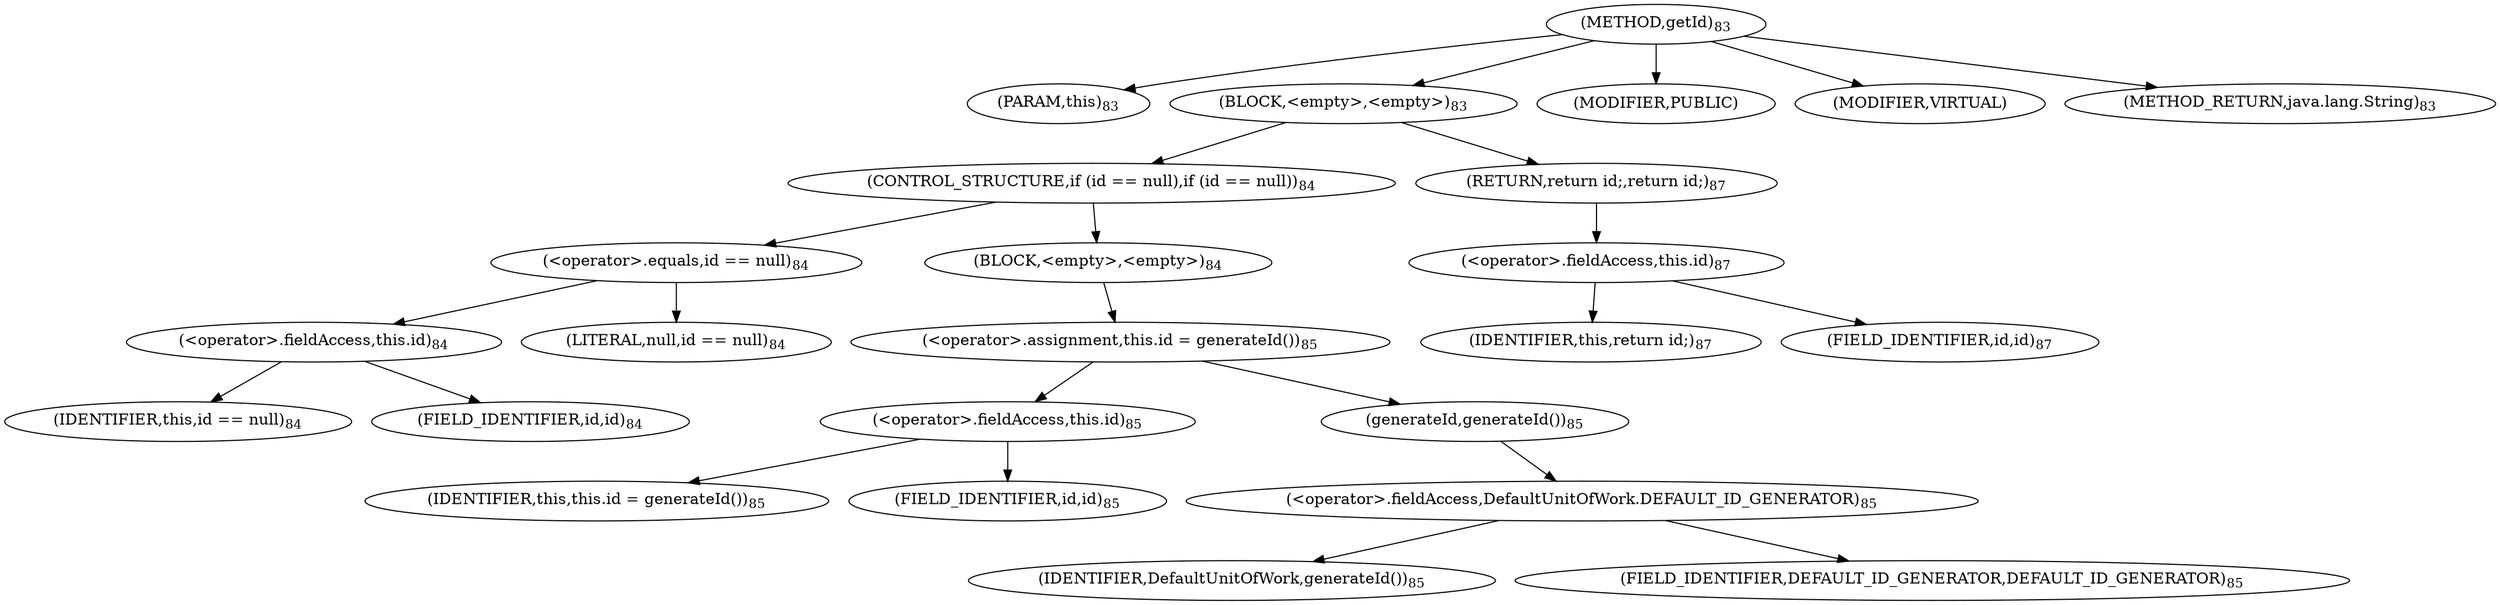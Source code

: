 digraph "getId" {  
"158" [label = <(METHOD,getId)<SUB>83</SUB>> ]
"159" [label = <(PARAM,this)<SUB>83</SUB>> ]
"160" [label = <(BLOCK,&lt;empty&gt;,&lt;empty&gt;)<SUB>83</SUB>> ]
"161" [label = <(CONTROL_STRUCTURE,if (id == null),if (id == null))<SUB>84</SUB>> ]
"162" [label = <(&lt;operator&gt;.equals,id == null)<SUB>84</SUB>> ]
"163" [label = <(&lt;operator&gt;.fieldAccess,this.id)<SUB>84</SUB>> ]
"164" [label = <(IDENTIFIER,this,id == null)<SUB>84</SUB>> ]
"165" [label = <(FIELD_IDENTIFIER,id,id)<SUB>84</SUB>> ]
"166" [label = <(LITERAL,null,id == null)<SUB>84</SUB>> ]
"167" [label = <(BLOCK,&lt;empty&gt;,&lt;empty&gt;)<SUB>84</SUB>> ]
"168" [label = <(&lt;operator&gt;.assignment,this.id = generateId())<SUB>85</SUB>> ]
"169" [label = <(&lt;operator&gt;.fieldAccess,this.id)<SUB>85</SUB>> ]
"170" [label = <(IDENTIFIER,this,this.id = generateId())<SUB>85</SUB>> ]
"171" [label = <(FIELD_IDENTIFIER,id,id)<SUB>85</SUB>> ]
"172" [label = <(generateId,generateId())<SUB>85</SUB>> ]
"173" [label = <(&lt;operator&gt;.fieldAccess,DefaultUnitOfWork.DEFAULT_ID_GENERATOR)<SUB>85</SUB>> ]
"174" [label = <(IDENTIFIER,DefaultUnitOfWork,generateId())<SUB>85</SUB>> ]
"175" [label = <(FIELD_IDENTIFIER,DEFAULT_ID_GENERATOR,DEFAULT_ID_GENERATOR)<SUB>85</SUB>> ]
"176" [label = <(RETURN,return id;,return id;)<SUB>87</SUB>> ]
"177" [label = <(&lt;operator&gt;.fieldAccess,this.id)<SUB>87</SUB>> ]
"178" [label = <(IDENTIFIER,this,return id;)<SUB>87</SUB>> ]
"179" [label = <(FIELD_IDENTIFIER,id,id)<SUB>87</SUB>> ]
"180" [label = <(MODIFIER,PUBLIC)> ]
"181" [label = <(MODIFIER,VIRTUAL)> ]
"182" [label = <(METHOD_RETURN,java.lang.String)<SUB>83</SUB>> ]
  "158" -> "159" 
  "158" -> "160" 
  "158" -> "180" 
  "158" -> "181" 
  "158" -> "182" 
  "160" -> "161" 
  "160" -> "176" 
  "161" -> "162" 
  "161" -> "167" 
  "162" -> "163" 
  "162" -> "166" 
  "163" -> "164" 
  "163" -> "165" 
  "167" -> "168" 
  "168" -> "169" 
  "168" -> "172" 
  "169" -> "170" 
  "169" -> "171" 
  "172" -> "173" 
  "173" -> "174" 
  "173" -> "175" 
  "176" -> "177" 
  "177" -> "178" 
  "177" -> "179" 
}
